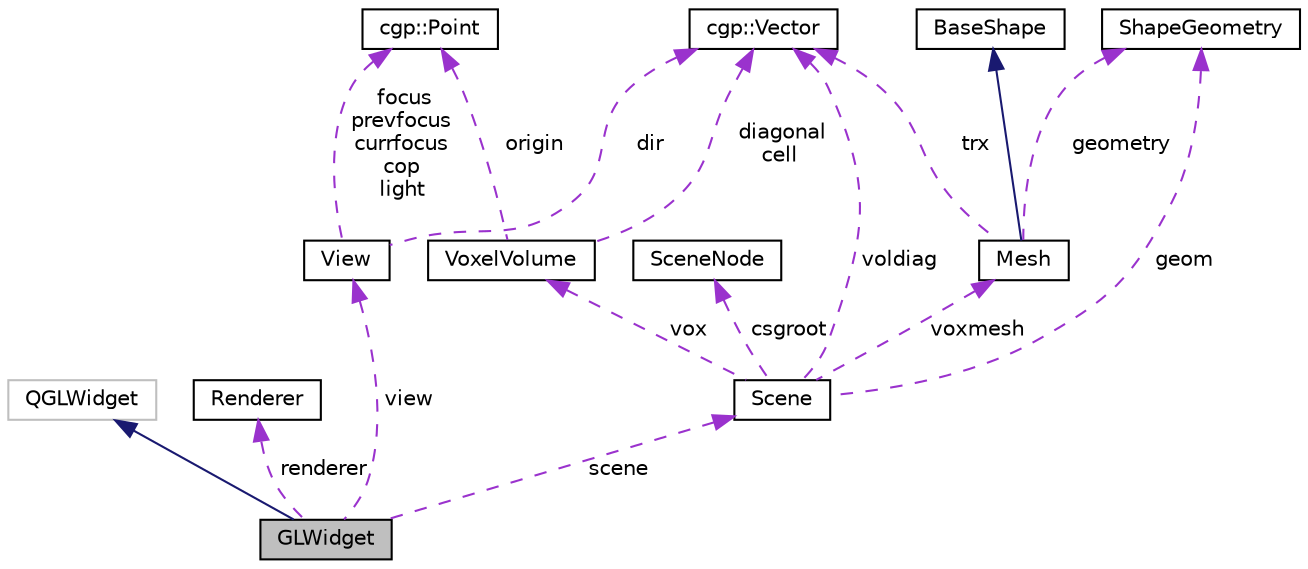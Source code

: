 digraph "GLWidget"
{
  edge [fontname="Helvetica",fontsize="10",labelfontname="Helvetica",labelfontsize="10"];
  node [fontname="Helvetica",fontsize="10",shape=record];
  Node1 [label="GLWidget",height=0.2,width=0.4,color="black", fillcolor="grey75", style="filled" fontcolor="black"];
  Node2 -> Node1 [dir="back",color="midnightblue",fontsize="10",style="solid",fontname="Helvetica"];
  Node2 [label="QGLWidget",height=0.2,width=0.4,color="grey75", fillcolor="white", style="filled"];
  Node3 -> Node1 [dir="back",color="darkorchid3",fontsize="10",style="dashed",label=" renderer" ,fontname="Helvetica"];
  Node3 [label="Renderer",height=0.2,width=0.4,color="black", fillcolor="white", style="filled",URL="$classRenderer.html",tooltip="Class for managing OpenGL 3.2 rendering. "];
  Node4 -> Node1 [dir="back",color="darkorchid3",fontsize="10",style="dashed",label=" view" ,fontname="Helvetica"];
  Node4 [label="View",height=0.2,width=0.4,color="black", fillcolor="white", style="filled",URL="$classView.html",tooltip="Information structure for view control. "];
  Node5 -> Node4 [dir="back",color="darkorchid3",fontsize="10",style="dashed",label=" dir" ,fontname="Helvetica"];
  Node5 [label="cgp::Vector",height=0.2,width=0.4,color="black", fillcolor="white", style="filled",URL="$classcgp_1_1Vector.html"];
  Node6 -> Node4 [dir="back",color="darkorchid3",fontsize="10",style="dashed",label=" focus\nprevfocus\ncurrfocus\ncop\nlight" ,fontname="Helvetica"];
  Node6 [label="cgp::Point",height=0.2,width=0.4,color="black", fillcolor="white", style="filled",URL="$classcgp_1_1Point.html"];
  Node7 -> Node1 [dir="back",color="darkorchid3",fontsize="10",style="dashed",label=" scene" ,fontname="Helvetica"];
  Node7 [label="Scene",height=0.2,width=0.4,color="black", fillcolor="white", style="filled",URL="$classScene.html",tooltip="CSG Tree that can be evaluated to produce a volumetric representation. "];
  Node8 -> Node7 [dir="back",color="darkorchid3",fontsize="10",style="dashed",label=" geom" ,fontname="Helvetica"];
  Node8 [label="ShapeGeometry",height=0.2,width=0.4,color="black", fillcolor="white", style="filled",URL="$classShapeGeometry.html",tooltip="Geometry in a format suitable for OpenGL. "];
  Node5 -> Node7 [dir="back",color="darkorchid3",fontsize="10",style="dashed",label=" voldiag" ,fontname="Helvetica"];
  Node9 -> Node7 [dir="back",color="darkorchid3",fontsize="10",style="dashed",label=" vox" ,fontname="Helvetica"];
  Node9 [label="VoxelVolume",height=0.2,width=0.4,color="black", fillcolor="white", style="filled",URL="$classVoxelVolume.html",tooltip="A cuboid volume regularly subdivided into uniformly sized cubes (voxels). "];
  Node5 -> Node9 [dir="back",color="darkorchid3",fontsize="10",style="dashed",label=" diagonal\ncell" ,fontname="Helvetica"];
  Node6 -> Node9 [dir="back",color="darkorchid3",fontsize="10",style="dashed",label=" origin" ,fontname="Helvetica"];
  Node10 -> Node7 [dir="back",color="darkorchid3",fontsize="10",style="dashed",label=" voxmesh" ,fontname="Helvetica"];
  Node10 [label="Mesh",height=0.2,width=0.4,color="black", fillcolor="white", style="filled",URL="$classMesh.html",tooltip="A triangle mesh in 3D space. "];
  Node11 -> Node10 [dir="back",color="midnightblue",fontsize="10",style="solid",fontname="Helvetica"];
  Node11 [label="BaseShape",height=0.2,width=0.4,color="black", fillcolor="white", style="filled",URL="$classBaseShape.html",tooltip="Abstract base class for shapes. "];
  Node8 -> Node10 [dir="back",color="darkorchid3",fontsize="10",style="dashed",label=" geometry" ,fontname="Helvetica"];
  Node5 -> Node10 [dir="back",color="darkorchid3",fontsize="10",style="dashed",label=" trx" ,fontname="Helvetica"];
  Node12 -> Node7 [dir="back",color="darkorchid3",fontsize="10",style="dashed",label=" csgroot" ,fontname="Helvetica"];
  Node12 [label="SceneNode",height=0.2,width=0.4,color="black", fillcolor="white", style="filled",URL="$classSceneNode.html"];
}
